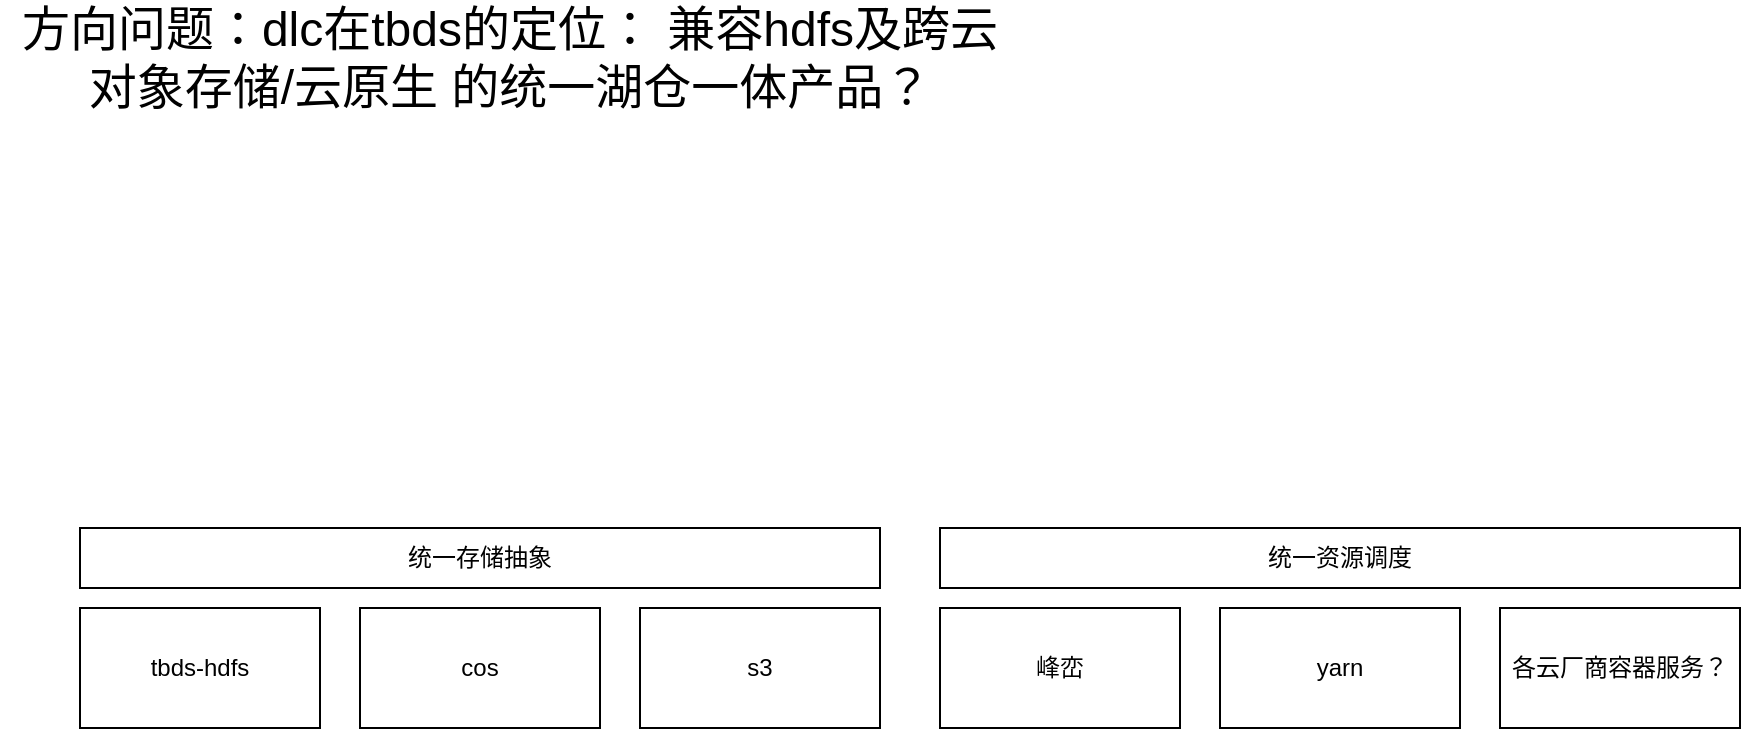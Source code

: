 <mxfile version="20.2.3" type="github">
  <diagram id="dzDGJaT0LqkKtjmnmPE_" name="Page-1">
    <mxGraphModel dx="1298" dy="773" grid="1" gridSize="10" guides="1" tooltips="1" connect="1" arrows="1" fold="1" page="1" pageScale="1" pageWidth="827" pageHeight="1169" math="0" shadow="0">
      <root>
        <mxCell id="0" />
        <mxCell id="1" parent="0" />
        <mxCell id="bD3E9LJAJzrm63IDOAJ8-2" value="方向问题：dlc在tbds的定位： 兼容hdfs及跨云 对象存储/云原生 的统一湖仓一体产品？" style="text;html=1;strokeColor=none;fillColor=none;align=center;verticalAlign=middle;whiteSpace=wrap;rounded=0;fontSize=24;" vertex="1" parent="1">
          <mxGeometry x="40" y="160" width="510" height="30" as="geometry" />
        </mxCell>
        <mxCell id="bD3E9LJAJzrm63IDOAJ8-3" value="tbds-hdfs" style="rounded=0;whiteSpace=wrap;html=1;" vertex="1" parent="1">
          <mxGeometry x="80" y="450" width="120" height="60" as="geometry" />
        </mxCell>
        <mxCell id="bD3E9LJAJzrm63IDOAJ8-4" value="cos" style="rounded=0;whiteSpace=wrap;html=1;" vertex="1" parent="1">
          <mxGeometry x="220" y="450" width="120" height="60" as="geometry" />
        </mxCell>
        <mxCell id="bD3E9LJAJzrm63IDOAJ8-5" value="s3" style="rounded=0;whiteSpace=wrap;html=1;" vertex="1" parent="1">
          <mxGeometry x="360" y="450" width="120" height="60" as="geometry" />
        </mxCell>
        <mxCell id="bD3E9LJAJzrm63IDOAJ8-6" value="统一存储抽象" style="rounded=0;whiteSpace=wrap;html=1;" vertex="1" parent="1">
          <mxGeometry x="80" y="410" width="400" height="30" as="geometry" />
        </mxCell>
        <mxCell id="bD3E9LJAJzrm63IDOAJ8-7" value="统一资源调度" style="rounded=0;whiteSpace=wrap;html=1;" vertex="1" parent="1">
          <mxGeometry x="510" y="410" width="400" height="30" as="geometry" />
        </mxCell>
        <mxCell id="bD3E9LJAJzrm63IDOAJ8-8" value="峰峦" style="rounded=0;whiteSpace=wrap;html=1;" vertex="1" parent="1">
          <mxGeometry x="510" y="450" width="120" height="60" as="geometry" />
        </mxCell>
        <mxCell id="bD3E9LJAJzrm63IDOAJ8-9" value="yarn" style="rounded=0;whiteSpace=wrap;html=1;" vertex="1" parent="1">
          <mxGeometry x="650" y="450" width="120" height="60" as="geometry" />
        </mxCell>
        <mxCell id="bD3E9LJAJzrm63IDOAJ8-10" value="各云厂商容器服务？" style="rounded=0;whiteSpace=wrap;html=1;" vertex="1" parent="1">
          <mxGeometry x="790" y="450" width="120" height="60" as="geometry" />
        </mxCell>
      </root>
    </mxGraphModel>
  </diagram>
</mxfile>
